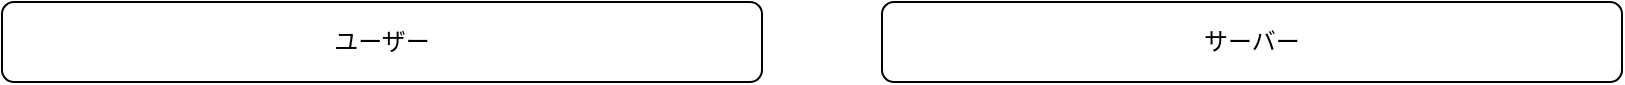 <mxfile version="20.2.3" type="device" pages="3"><diagram id="sc7OlcoVIpaJVI7RlpWq" name="ページ1"><mxGraphModel dx="976" dy="552" grid="1" gridSize="10" guides="1" tooltips="1" connect="1" arrows="1" fold="1" page="1" pageScale="1" pageWidth="827" pageHeight="1169" math="0" shadow="0"><root><mxCell id="0"/><mxCell id="1" parent="0"/><mxCell id="KPanDgKb_tcgzJUUUidX-1" value="ユーザー" style="rounded=1;whiteSpace=wrap;html=1;" vertex="1" parent="1"><mxGeometry x="10" y="40" width="380" height="40" as="geometry"/></mxCell><mxCell id="KPanDgKb_tcgzJUUUidX-2" value="サーバー" style="rounded=1;whiteSpace=wrap;html=1;" vertex="1" parent="1"><mxGeometry x="450" y="40" width="370" height="40" as="geometry"/></mxCell></root></mxGraphModel></diagram><diagram name="ページ1のコピー" id="afJAfDI0JJfppWntQiGO"><mxGraphModel dx="976" dy="552" grid="1" gridSize="10" guides="1" tooltips="1" connect="1" arrows="1" fold="1" page="1" pageScale="1" pageWidth="827" pageHeight="1169" math="0" shadow="0"><root><mxCell id="5uyKdoOxtDFqizD9tSEr-0"/><mxCell id="5uyKdoOxtDFqizD9tSEr-1" parent="5uyKdoOxtDFqizD9tSEr-0"/><mxCell id="5uyKdoOxtDFqizD9tSEr-2" value="ユーザー" style="rounded=1;whiteSpace=wrap;html=1;" vertex="1" parent="5uyKdoOxtDFqizD9tSEr-1"><mxGeometry x="10" y="40" width="380" height="40" as="geometry"/></mxCell><mxCell id="5uyKdoOxtDFqizD9tSEr-3" value="サーバー" style="rounded=1;whiteSpace=wrap;html=1;" vertex="1" parent="5uyKdoOxtDFqizD9tSEr-1"><mxGeometry x="450" y="40" width="370" height="40" as="geometry"/></mxCell></root></mxGraphModel></diagram><diagram id="A4CsWRCiMO2EgmeAERo5" name="ページ2"><mxGraphModel dx="976" dy="552" grid="1" gridSize="10" guides="1" tooltips="1" connect="1" arrows="1" fold="1" page="1" pageScale="1" pageWidth="827" pageHeight="1169" math="0" shadow="0"><root><mxCell id="0"/><mxCell id="1" parent="0"/></root></mxGraphModel></diagram></mxfile>